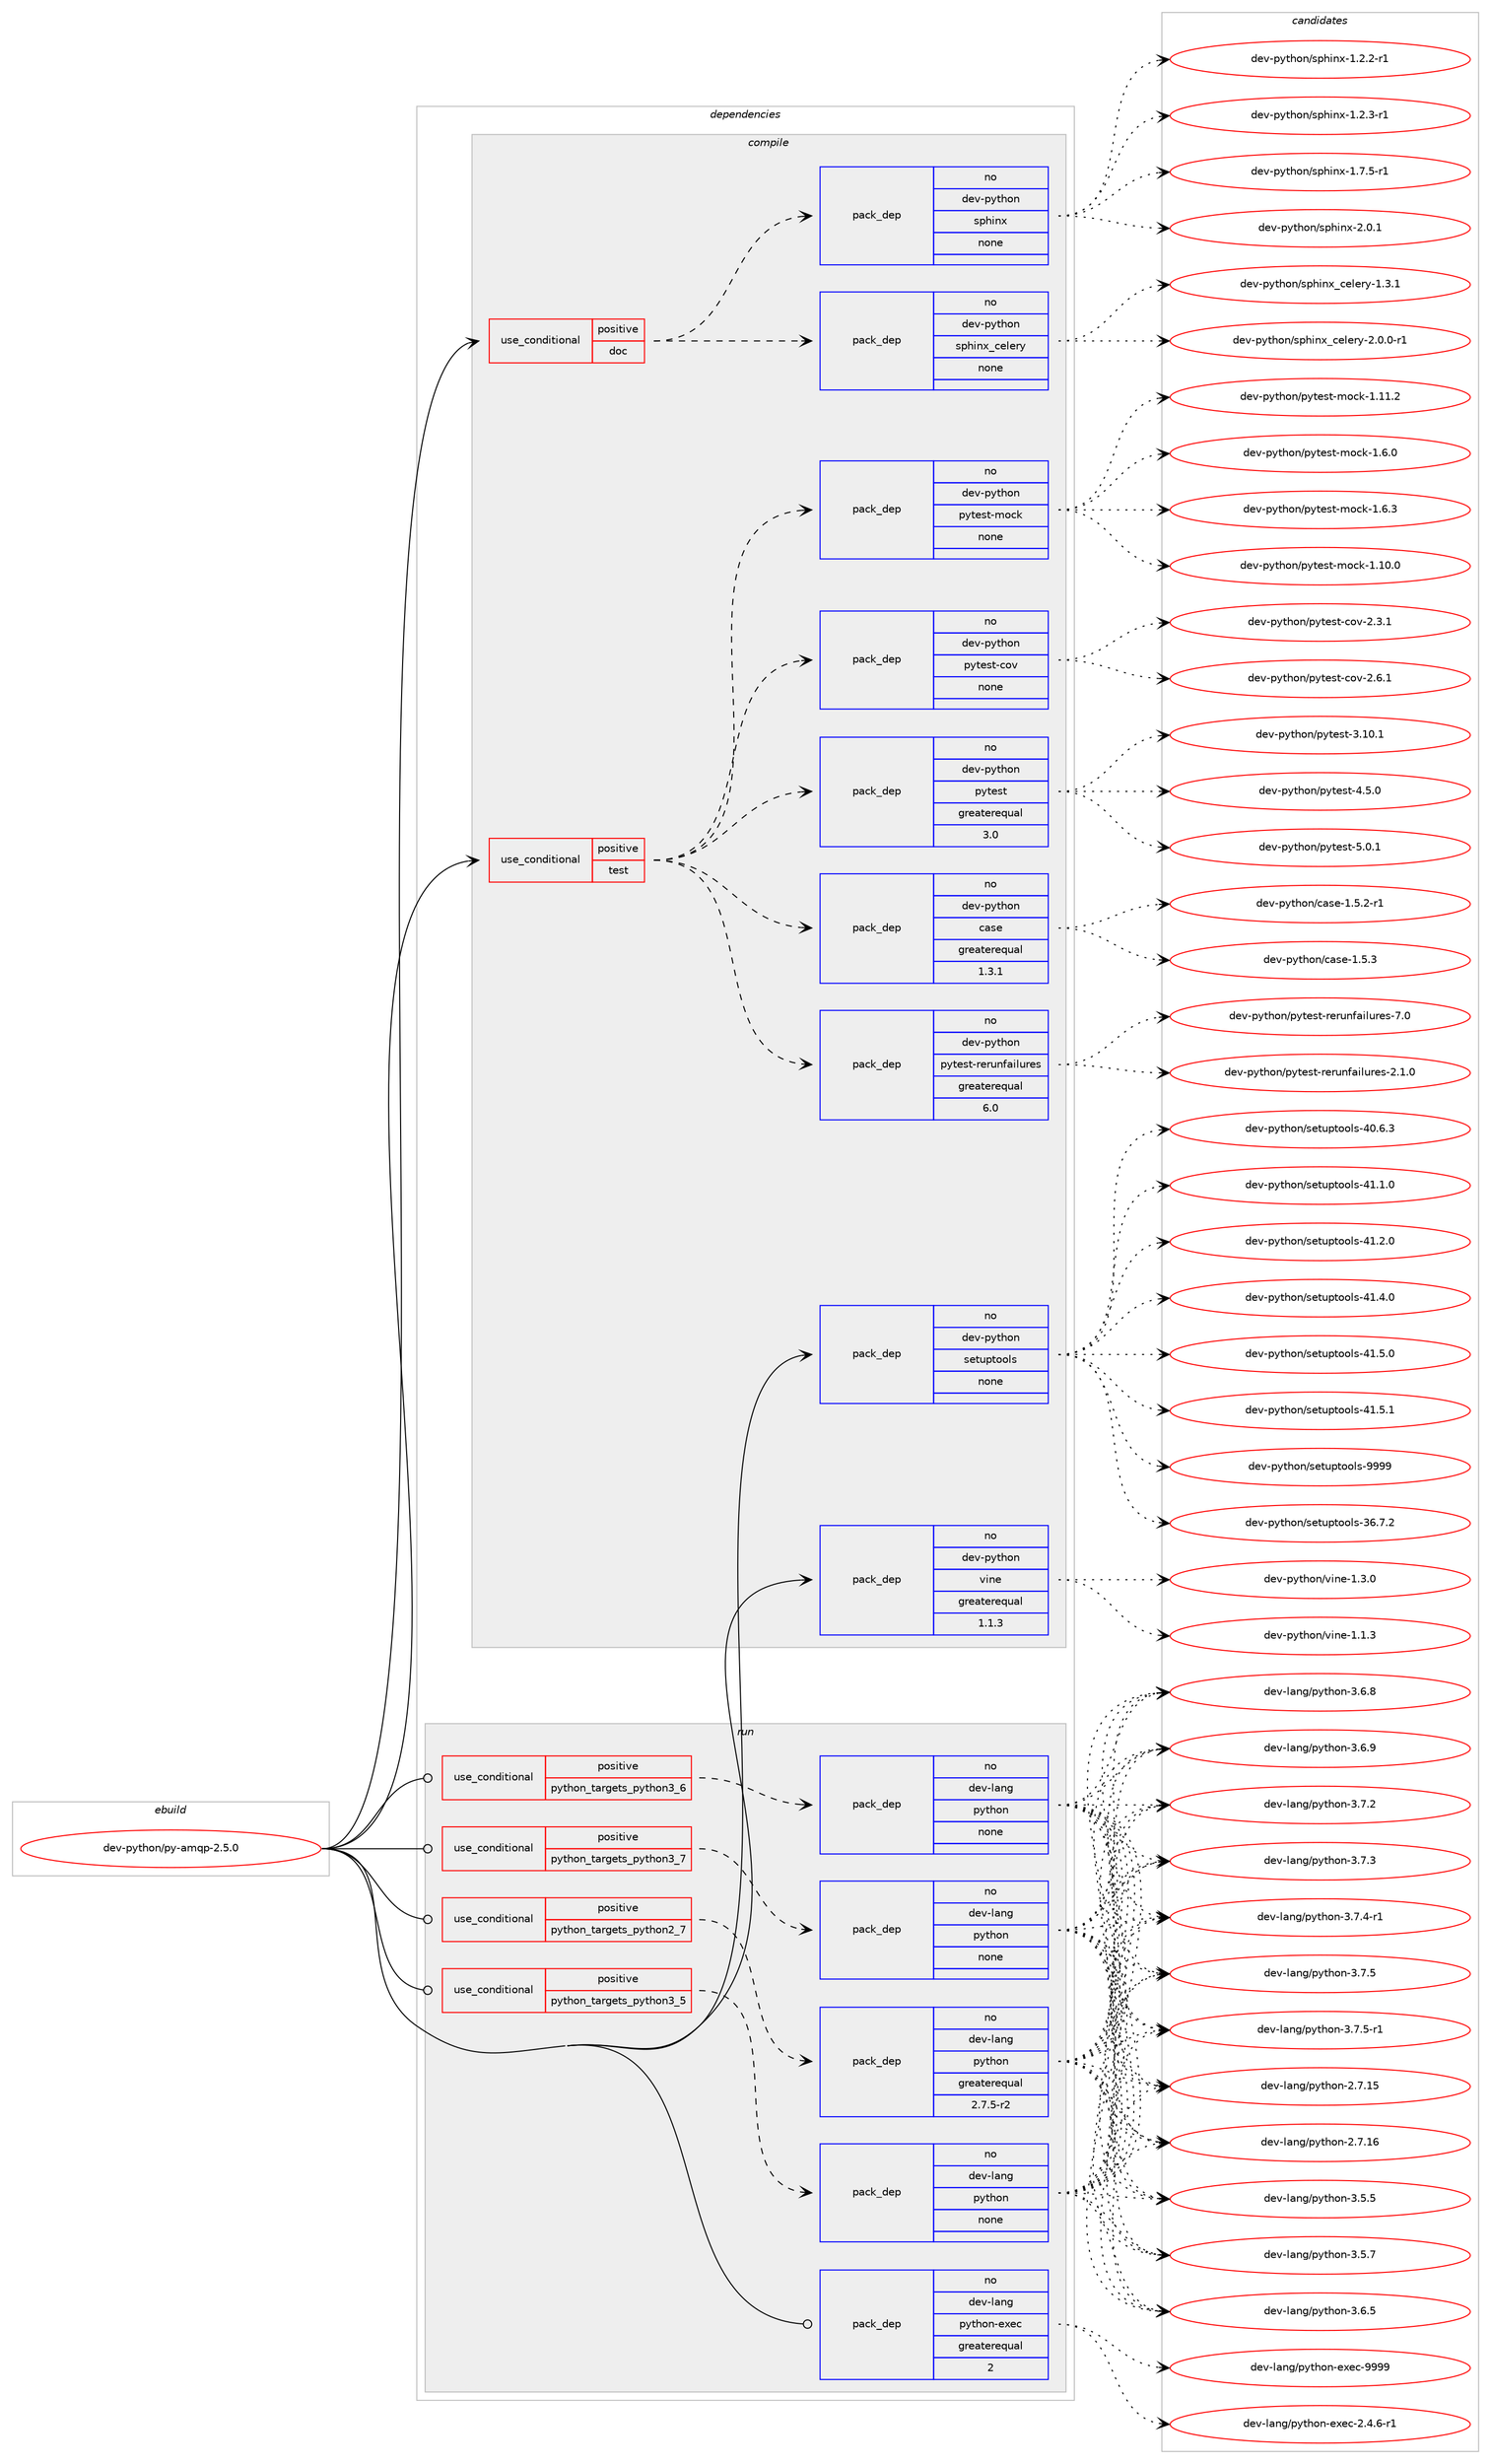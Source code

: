 digraph prolog {

# *************
# Graph options
# *************

newrank=true;
concentrate=true;
compound=true;
graph [rankdir=LR,fontname=Helvetica,fontsize=10,ranksep=1.5];#, ranksep=2.5, nodesep=0.2];
edge  [arrowhead=vee];
node  [fontname=Helvetica,fontsize=10];

# **********
# The ebuild
# **********

subgraph cluster_leftcol {
color=gray;
rank=same;
label=<<i>ebuild</i>>;
id [label="dev-python/py-amqp-2.5.0", color=red, width=4, href="../dev-python/py-amqp-2.5.0.svg"];
}

# ****************
# The dependencies
# ****************

subgraph cluster_midcol {
color=gray;
label=<<i>dependencies</i>>;
subgraph cluster_compile {
fillcolor="#eeeeee";
style=filled;
label=<<i>compile</i>>;
subgraph cond145156 {
dependency623759 [label=<<TABLE BORDER="0" CELLBORDER="1" CELLSPACING="0" CELLPADDING="4"><TR><TD ROWSPAN="3" CELLPADDING="10">use_conditional</TD></TR><TR><TD>positive</TD></TR><TR><TD>doc</TD></TR></TABLE>>, shape=none, color=red];
subgraph pack466759 {
dependency623760 [label=<<TABLE BORDER="0" CELLBORDER="1" CELLSPACING="0" CELLPADDING="4" WIDTH="220"><TR><TD ROWSPAN="6" CELLPADDING="30">pack_dep</TD></TR><TR><TD WIDTH="110">no</TD></TR><TR><TD>dev-python</TD></TR><TR><TD>sphinx</TD></TR><TR><TD>none</TD></TR><TR><TD></TD></TR></TABLE>>, shape=none, color=blue];
}
dependency623759:e -> dependency623760:w [weight=20,style="dashed",arrowhead="vee"];
subgraph pack466760 {
dependency623761 [label=<<TABLE BORDER="0" CELLBORDER="1" CELLSPACING="0" CELLPADDING="4" WIDTH="220"><TR><TD ROWSPAN="6" CELLPADDING="30">pack_dep</TD></TR><TR><TD WIDTH="110">no</TD></TR><TR><TD>dev-python</TD></TR><TR><TD>sphinx_celery</TD></TR><TR><TD>none</TD></TR><TR><TD></TD></TR></TABLE>>, shape=none, color=blue];
}
dependency623759:e -> dependency623761:w [weight=20,style="dashed",arrowhead="vee"];
}
id:e -> dependency623759:w [weight=20,style="solid",arrowhead="vee"];
subgraph cond145157 {
dependency623762 [label=<<TABLE BORDER="0" CELLBORDER="1" CELLSPACING="0" CELLPADDING="4"><TR><TD ROWSPAN="3" CELLPADDING="10">use_conditional</TD></TR><TR><TD>positive</TD></TR><TR><TD>test</TD></TR></TABLE>>, shape=none, color=red];
subgraph pack466761 {
dependency623763 [label=<<TABLE BORDER="0" CELLBORDER="1" CELLSPACING="0" CELLPADDING="4" WIDTH="220"><TR><TD ROWSPAN="6" CELLPADDING="30">pack_dep</TD></TR><TR><TD WIDTH="110">no</TD></TR><TR><TD>dev-python</TD></TR><TR><TD>case</TD></TR><TR><TD>greaterequal</TD></TR><TR><TD>1.3.1</TD></TR></TABLE>>, shape=none, color=blue];
}
dependency623762:e -> dependency623763:w [weight=20,style="dashed",arrowhead="vee"];
subgraph pack466762 {
dependency623764 [label=<<TABLE BORDER="0" CELLBORDER="1" CELLSPACING="0" CELLPADDING="4" WIDTH="220"><TR><TD ROWSPAN="6" CELLPADDING="30">pack_dep</TD></TR><TR><TD WIDTH="110">no</TD></TR><TR><TD>dev-python</TD></TR><TR><TD>pytest</TD></TR><TR><TD>greaterequal</TD></TR><TR><TD>3.0</TD></TR></TABLE>>, shape=none, color=blue];
}
dependency623762:e -> dependency623764:w [weight=20,style="dashed",arrowhead="vee"];
subgraph pack466763 {
dependency623765 [label=<<TABLE BORDER="0" CELLBORDER="1" CELLSPACING="0" CELLPADDING="4" WIDTH="220"><TR><TD ROWSPAN="6" CELLPADDING="30">pack_dep</TD></TR><TR><TD WIDTH="110">no</TD></TR><TR><TD>dev-python</TD></TR><TR><TD>pytest-cov</TD></TR><TR><TD>none</TD></TR><TR><TD></TD></TR></TABLE>>, shape=none, color=blue];
}
dependency623762:e -> dependency623765:w [weight=20,style="dashed",arrowhead="vee"];
subgraph pack466764 {
dependency623766 [label=<<TABLE BORDER="0" CELLBORDER="1" CELLSPACING="0" CELLPADDING="4" WIDTH="220"><TR><TD ROWSPAN="6" CELLPADDING="30">pack_dep</TD></TR><TR><TD WIDTH="110">no</TD></TR><TR><TD>dev-python</TD></TR><TR><TD>pytest-mock</TD></TR><TR><TD>none</TD></TR><TR><TD></TD></TR></TABLE>>, shape=none, color=blue];
}
dependency623762:e -> dependency623766:w [weight=20,style="dashed",arrowhead="vee"];
subgraph pack466765 {
dependency623767 [label=<<TABLE BORDER="0" CELLBORDER="1" CELLSPACING="0" CELLPADDING="4" WIDTH="220"><TR><TD ROWSPAN="6" CELLPADDING="30">pack_dep</TD></TR><TR><TD WIDTH="110">no</TD></TR><TR><TD>dev-python</TD></TR><TR><TD>pytest-rerunfailures</TD></TR><TR><TD>greaterequal</TD></TR><TR><TD>6.0</TD></TR></TABLE>>, shape=none, color=blue];
}
dependency623762:e -> dependency623767:w [weight=20,style="dashed",arrowhead="vee"];
}
id:e -> dependency623762:w [weight=20,style="solid",arrowhead="vee"];
subgraph pack466766 {
dependency623768 [label=<<TABLE BORDER="0" CELLBORDER="1" CELLSPACING="0" CELLPADDING="4" WIDTH="220"><TR><TD ROWSPAN="6" CELLPADDING="30">pack_dep</TD></TR><TR><TD WIDTH="110">no</TD></TR><TR><TD>dev-python</TD></TR><TR><TD>setuptools</TD></TR><TR><TD>none</TD></TR><TR><TD></TD></TR></TABLE>>, shape=none, color=blue];
}
id:e -> dependency623768:w [weight=20,style="solid",arrowhead="vee"];
subgraph pack466767 {
dependency623769 [label=<<TABLE BORDER="0" CELLBORDER="1" CELLSPACING="0" CELLPADDING="4" WIDTH="220"><TR><TD ROWSPAN="6" CELLPADDING="30">pack_dep</TD></TR><TR><TD WIDTH="110">no</TD></TR><TR><TD>dev-python</TD></TR><TR><TD>vine</TD></TR><TR><TD>greaterequal</TD></TR><TR><TD>1.1.3</TD></TR></TABLE>>, shape=none, color=blue];
}
id:e -> dependency623769:w [weight=20,style="solid",arrowhead="vee"];
}
subgraph cluster_compileandrun {
fillcolor="#eeeeee";
style=filled;
label=<<i>compile and run</i>>;
}
subgraph cluster_run {
fillcolor="#eeeeee";
style=filled;
label=<<i>run</i>>;
subgraph cond145158 {
dependency623770 [label=<<TABLE BORDER="0" CELLBORDER="1" CELLSPACING="0" CELLPADDING="4"><TR><TD ROWSPAN="3" CELLPADDING="10">use_conditional</TD></TR><TR><TD>positive</TD></TR><TR><TD>python_targets_python2_7</TD></TR></TABLE>>, shape=none, color=red];
subgraph pack466768 {
dependency623771 [label=<<TABLE BORDER="0" CELLBORDER="1" CELLSPACING="0" CELLPADDING="4" WIDTH="220"><TR><TD ROWSPAN="6" CELLPADDING="30">pack_dep</TD></TR><TR><TD WIDTH="110">no</TD></TR><TR><TD>dev-lang</TD></TR><TR><TD>python</TD></TR><TR><TD>greaterequal</TD></TR><TR><TD>2.7.5-r2</TD></TR></TABLE>>, shape=none, color=blue];
}
dependency623770:e -> dependency623771:w [weight=20,style="dashed",arrowhead="vee"];
}
id:e -> dependency623770:w [weight=20,style="solid",arrowhead="odot"];
subgraph cond145159 {
dependency623772 [label=<<TABLE BORDER="0" CELLBORDER="1" CELLSPACING="0" CELLPADDING="4"><TR><TD ROWSPAN="3" CELLPADDING="10">use_conditional</TD></TR><TR><TD>positive</TD></TR><TR><TD>python_targets_python3_5</TD></TR></TABLE>>, shape=none, color=red];
subgraph pack466769 {
dependency623773 [label=<<TABLE BORDER="0" CELLBORDER="1" CELLSPACING="0" CELLPADDING="4" WIDTH="220"><TR><TD ROWSPAN="6" CELLPADDING="30">pack_dep</TD></TR><TR><TD WIDTH="110">no</TD></TR><TR><TD>dev-lang</TD></TR><TR><TD>python</TD></TR><TR><TD>none</TD></TR><TR><TD></TD></TR></TABLE>>, shape=none, color=blue];
}
dependency623772:e -> dependency623773:w [weight=20,style="dashed",arrowhead="vee"];
}
id:e -> dependency623772:w [weight=20,style="solid",arrowhead="odot"];
subgraph cond145160 {
dependency623774 [label=<<TABLE BORDER="0" CELLBORDER="1" CELLSPACING="0" CELLPADDING="4"><TR><TD ROWSPAN="3" CELLPADDING="10">use_conditional</TD></TR><TR><TD>positive</TD></TR><TR><TD>python_targets_python3_6</TD></TR></TABLE>>, shape=none, color=red];
subgraph pack466770 {
dependency623775 [label=<<TABLE BORDER="0" CELLBORDER="1" CELLSPACING="0" CELLPADDING="4" WIDTH="220"><TR><TD ROWSPAN="6" CELLPADDING="30">pack_dep</TD></TR><TR><TD WIDTH="110">no</TD></TR><TR><TD>dev-lang</TD></TR><TR><TD>python</TD></TR><TR><TD>none</TD></TR><TR><TD></TD></TR></TABLE>>, shape=none, color=blue];
}
dependency623774:e -> dependency623775:w [weight=20,style="dashed",arrowhead="vee"];
}
id:e -> dependency623774:w [weight=20,style="solid",arrowhead="odot"];
subgraph cond145161 {
dependency623776 [label=<<TABLE BORDER="0" CELLBORDER="1" CELLSPACING="0" CELLPADDING="4"><TR><TD ROWSPAN="3" CELLPADDING="10">use_conditional</TD></TR><TR><TD>positive</TD></TR><TR><TD>python_targets_python3_7</TD></TR></TABLE>>, shape=none, color=red];
subgraph pack466771 {
dependency623777 [label=<<TABLE BORDER="0" CELLBORDER="1" CELLSPACING="0" CELLPADDING="4" WIDTH="220"><TR><TD ROWSPAN="6" CELLPADDING="30">pack_dep</TD></TR><TR><TD WIDTH="110">no</TD></TR><TR><TD>dev-lang</TD></TR><TR><TD>python</TD></TR><TR><TD>none</TD></TR><TR><TD></TD></TR></TABLE>>, shape=none, color=blue];
}
dependency623776:e -> dependency623777:w [weight=20,style="dashed",arrowhead="vee"];
}
id:e -> dependency623776:w [weight=20,style="solid",arrowhead="odot"];
subgraph pack466772 {
dependency623778 [label=<<TABLE BORDER="0" CELLBORDER="1" CELLSPACING="0" CELLPADDING="4" WIDTH="220"><TR><TD ROWSPAN="6" CELLPADDING="30">pack_dep</TD></TR><TR><TD WIDTH="110">no</TD></TR><TR><TD>dev-lang</TD></TR><TR><TD>python-exec</TD></TR><TR><TD>greaterequal</TD></TR><TR><TD>2</TD></TR></TABLE>>, shape=none, color=blue];
}
id:e -> dependency623778:w [weight=20,style="solid",arrowhead="odot"];
}
}

# **************
# The candidates
# **************

subgraph cluster_choices {
rank=same;
color=gray;
label=<<i>candidates</i>>;

subgraph choice466759 {
color=black;
nodesep=1;
choice10010111845112121116104111110471151121041051101204549465046504511449 [label="dev-python/sphinx-1.2.2-r1", color=red, width=4,href="../dev-python/sphinx-1.2.2-r1.svg"];
choice10010111845112121116104111110471151121041051101204549465046514511449 [label="dev-python/sphinx-1.2.3-r1", color=red, width=4,href="../dev-python/sphinx-1.2.3-r1.svg"];
choice10010111845112121116104111110471151121041051101204549465546534511449 [label="dev-python/sphinx-1.7.5-r1", color=red, width=4,href="../dev-python/sphinx-1.7.5-r1.svg"];
choice1001011184511212111610411111047115112104105110120455046484649 [label="dev-python/sphinx-2.0.1", color=red, width=4,href="../dev-python/sphinx-2.0.1.svg"];
dependency623760:e -> choice10010111845112121116104111110471151121041051101204549465046504511449:w [style=dotted,weight="100"];
dependency623760:e -> choice10010111845112121116104111110471151121041051101204549465046514511449:w [style=dotted,weight="100"];
dependency623760:e -> choice10010111845112121116104111110471151121041051101204549465546534511449:w [style=dotted,weight="100"];
dependency623760:e -> choice1001011184511212111610411111047115112104105110120455046484649:w [style=dotted,weight="100"];
}
subgraph choice466760 {
color=black;
nodesep=1;
choice10010111845112121116104111110471151121041051101209599101108101114121454946514649 [label="dev-python/sphinx_celery-1.3.1", color=red, width=4,href="../dev-python/sphinx_celery-1.3.1.svg"];
choice100101118451121211161041111104711511210410511012095991011081011141214550464846484511449 [label="dev-python/sphinx_celery-2.0.0-r1", color=red, width=4,href="../dev-python/sphinx_celery-2.0.0-r1.svg"];
dependency623761:e -> choice10010111845112121116104111110471151121041051101209599101108101114121454946514649:w [style=dotted,weight="100"];
dependency623761:e -> choice100101118451121211161041111104711511210410511012095991011081011141214550464846484511449:w [style=dotted,weight="100"];
}
subgraph choice466761 {
color=black;
nodesep=1;
choice100101118451121211161041111104799971151014549465346504511449 [label="dev-python/case-1.5.2-r1", color=red, width=4,href="../dev-python/case-1.5.2-r1.svg"];
choice10010111845112121116104111110479997115101454946534651 [label="dev-python/case-1.5.3", color=red, width=4,href="../dev-python/case-1.5.3.svg"];
dependency623763:e -> choice100101118451121211161041111104799971151014549465346504511449:w [style=dotted,weight="100"];
dependency623763:e -> choice10010111845112121116104111110479997115101454946534651:w [style=dotted,weight="100"];
}
subgraph choice466762 {
color=black;
nodesep=1;
choice100101118451121211161041111104711212111610111511645514649484649 [label="dev-python/pytest-3.10.1", color=red, width=4,href="../dev-python/pytest-3.10.1.svg"];
choice1001011184511212111610411111047112121116101115116455246534648 [label="dev-python/pytest-4.5.0", color=red, width=4,href="../dev-python/pytest-4.5.0.svg"];
choice1001011184511212111610411111047112121116101115116455346484649 [label="dev-python/pytest-5.0.1", color=red, width=4,href="../dev-python/pytest-5.0.1.svg"];
dependency623764:e -> choice100101118451121211161041111104711212111610111511645514649484649:w [style=dotted,weight="100"];
dependency623764:e -> choice1001011184511212111610411111047112121116101115116455246534648:w [style=dotted,weight="100"];
dependency623764:e -> choice1001011184511212111610411111047112121116101115116455346484649:w [style=dotted,weight="100"];
}
subgraph choice466763 {
color=black;
nodesep=1;
choice10010111845112121116104111110471121211161011151164599111118455046514649 [label="dev-python/pytest-cov-2.3.1", color=red, width=4,href="../dev-python/pytest-cov-2.3.1.svg"];
choice10010111845112121116104111110471121211161011151164599111118455046544649 [label="dev-python/pytest-cov-2.6.1", color=red, width=4,href="../dev-python/pytest-cov-2.6.1.svg"];
dependency623765:e -> choice10010111845112121116104111110471121211161011151164599111118455046514649:w [style=dotted,weight="100"];
dependency623765:e -> choice10010111845112121116104111110471121211161011151164599111118455046544649:w [style=dotted,weight="100"];
}
subgraph choice466764 {
color=black;
nodesep=1;
choice1001011184511212111610411111047112121116101115116451091119910745494649484648 [label="dev-python/pytest-mock-1.10.0", color=red, width=4,href="../dev-python/pytest-mock-1.10.0.svg"];
choice1001011184511212111610411111047112121116101115116451091119910745494649494650 [label="dev-python/pytest-mock-1.11.2", color=red, width=4,href="../dev-python/pytest-mock-1.11.2.svg"];
choice10010111845112121116104111110471121211161011151164510911199107454946544648 [label="dev-python/pytest-mock-1.6.0", color=red, width=4,href="../dev-python/pytest-mock-1.6.0.svg"];
choice10010111845112121116104111110471121211161011151164510911199107454946544651 [label="dev-python/pytest-mock-1.6.3", color=red, width=4,href="../dev-python/pytest-mock-1.6.3.svg"];
dependency623766:e -> choice1001011184511212111610411111047112121116101115116451091119910745494649484648:w [style=dotted,weight="100"];
dependency623766:e -> choice1001011184511212111610411111047112121116101115116451091119910745494649494650:w [style=dotted,weight="100"];
dependency623766:e -> choice10010111845112121116104111110471121211161011151164510911199107454946544648:w [style=dotted,weight="100"];
dependency623766:e -> choice10010111845112121116104111110471121211161011151164510911199107454946544651:w [style=dotted,weight="100"];
}
subgraph choice466765 {
color=black;
nodesep=1;
choice10010111845112121116104111110471121211161011151164511410111411711010297105108117114101115455046494648 [label="dev-python/pytest-rerunfailures-2.1.0", color=red, width=4,href="../dev-python/pytest-rerunfailures-2.1.0.svg"];
choice1001011184511212111610411111047112121116101115116451141011141171101029710510811711410111545554648 [label="dev-python/pytest-rerunfailures-7.0", color=red, width=4,href="../dev-python/pytest-rerunfailures-7.0.svg"];
dependency623767:e -> choice10010111845112121116104111110471121211161011151164511410111411711010297105108117114101115455046494648:w [style=dotted,weight="100"];
dependency623767:e -> choice1001011184511212111610411111047112121116101115116451141011141171101029710510811711410111545554648:w [style=dotted,weight="100"];
}
subgraph choice466766 {
color=black;
nodesep=1;
choice100101118451121211161041111104711510111611711211611111110811545515446554650 [label="dev-python/setuptools-36.7.2", color=red, width=4,href="../dev-python/setuptools-36.7.2.svg"];
choice100101118451121211161041111104711510111611711211611111110811545524846544651 [label="dev-python/setuptools-40.6.3", color=red, width=4,href="../dev-python/setuptools-40.6.3.svg"];
choice100101118451121211161041111104711510111611711211611111110811545524946494648 [label="dev-python/setuptools-41.1.0", color=red, width=4,href="../dev-python/setuptools-41.1.0.svg"];
choice100101118451121211161041111104711510111611711211611111110811545524946504648 [label="dev-python/setuptools-41.2.0", color=red, width=4,href="../dev-python/setuptools-41.2.0.svg"];
choice100101118451121211161041111104711510111611711211611111110811545524946524648 [label="dev-python/setuptools-41.4.0", color=red, width=4,href="../dev-python/setuptools-41.4.0.svg"];
choice100101118451121211161041111104711510111611711211611111110811545524946534648 [label="dev-python/setuptools-41.5.0", color=red, width=4,href="../dev-python/setuptools-41.5.0.svg"];
choice100101118451121211161041111104711510111611711211611111110811545524946534649 [label="dev-python/setuptools-41.5.1", color=red, width=4,href="../dev-python/setuptools-41.5.1.svg"];
choice10010111845112121116104111110471151011161171121161111111081154557575757 [label="dev-python/setuptools-9999", color=red, width=4,href="../dev-python/setuptools-9999.svg"];
dependency623768:e -> choice100101118451121211161041111104711510111611711211611111110811545515446554650:w [style=dotted,weight="100"];
dependency623768:e -> choice100101118451121211161041111104711510111611711211611111110811545524846544651:w [style=dotted,weight="100"];
dependency623768:e -> choice100101118451121211161041111104711510111611711211611111110811545524946494648:w [style=dotted,weight="100"];
dependency623768:e -> choice100101118451121211161041111104711510111611711211611111110811545524946504648:w [style=dotted,weight="100"];
dependency623768:e -> choice100101118451121211161041111104711510111611711211611111110811545524946524648:w [style=dotted,weight="100"];
dependency623768:e -> choice100101118451121211161041111104711510111611711211611111110811545524946534648:w [style=dotted,weight="100"];
dependency623768:e -> choice100101118451121211161041111104711510111611711211611111110811545524946534649:w [style=dotted,weight="100"];
dependency623768:e -> choice10010111845112121116104111110471151011161171121161111111081154557575757:w [style=dotted,weight="100"];
}
subgraph choice466767 {
color=black;
nodesep=1;
choice1001011184511212111610411111047118105110101454946494651 [label="dev-python/vine-1.1.3", color=red, width=4,href="../dev-python/vine-1.1.3.svg"];
choice1001011184511212111610411111047118105110101454946514648 [label="dev-python/vine-1.3.0", color=red, width=4,href="../dev-python/vine-1.3.0.svg"];
dependency623769:e -> choice1001011184511212111610411111047118105110101454946494651:w [style=dotted,weight="100"];
dependency623769:e -> choice1001011184511212111610411111047118105110101454946514648:w [style=dotted,weight="100"];
}
subgraph choice466768 {
color=black;
nodesep=1;
choice10010111845108971101034711212111610411111045504655464953 [label="dev-lang/python-2.7.15", color=red, width=4,href="../dev-lang/python-2.7.15.svg"];
choice10010111845108971101034711212111610411111045504655464954 [label="dev-lang/python-2.7.16", color=red, width=4,href="../dev-lang/python-2.7.16.svg"];
choice100101118451089711010347112121116104111110455146534653 [label="dev-lang/python-3.5.5", color=red, width=4,href="../dev-lang/python-3.5.5.svg"];
choice100101118451089711010347112121116104111110455146534655 [label="dev-lang/python-3.5.7", color=red, width=4,href="../dev-lang/python-3.5.7.svg"];
choice100101118451089711010347112121116104111110455146544653 [label="dev-lang/python-3.6.5", color=red, width=4,href="../dev-lang/python-3.6.5.svg"];
choice100101118451089711010347112121116104111110455146544656 [label="dev-lang/python-3.6.8", color=red, width=4,href="../dev-lang/python-3.6.8.svg"];
choice100101118451089711010347112121116104111110455146544657 [label="dev-lang/python-3.6.9", color=red, width=4,href="../dev-lang/python-3.6.9.svg"];
choice100101118451089711010347112121116104111110455146554650 [label="dev-lang/python-3.7.2", color=red, width=4,href="../dev-lang/python-3.7.2.svg"];
choice100101118451089711010347112121116104111110455146554651 [label="dev-lang/python-3.7.3", color=red, width=4,href="../dev-lang/python-3.7.3.svg"];
choice1001011184510897110103471121211161041111104551465546524511449 [label="dev-lang/python-3.7.4-r1", color=red, width=4,href="../dev-lang/python-3.7.4-r1.svg"];
choice100101118451089711010347112121116104111110455146554653 [label="dev-lang/python-3.7.5", color=red, width=4,href="../dev-lang/python-3.7.5.svg"];
choice1001011184510897110103471121211161041111104551465546534511449 [label="dev-lang/python-3.7.5-r1", color=red, width=4,href="../dev-lang/python-3.7.5-r1.svg"];
dependency623771:e -> choice10010111845108971101034711212111610411111045504655464953:w [style=dotted,weight="100"];
dependency623771:e -> choice10010111845108971101034711212111610411111045504655464954:w [style=dotted,weight="100"];
dependency623771:e -> choice100101118451089711010347112121116104111110455146534653:w [style=dotted,weight="100"];
dependency623771:e -> choice100101118451089711010347112121116104111110455146534655:w [style=dotted,weight="100"];
dependency623771:e -> choice100101118451089711010347112121116104111110455146544653:w [style=dotted,weight="100"];
dependency623771:e -> choice100101118451089711010347112121116104111110455146544656:w [style=dotted,weight="100"];
dependency623771:e -> choice100101118451089711010347112121116104111110455146544657:w [style=dotted,weight="100"];
dependency623771:e -> choice100101118451089711010347112121116104111110455146554650:w [style=dotted,weight="100"];
dependency623771:e -> choice100101118451089711010347112121116104111110455146554651:w [style=dotted,weight="100"];
dependency623771:e -> choice1001011184510897110103471121211161041111104551465546524511449:w [style=dotted,weight="100"];
dependency623771:e -> choice100101118451089711010347112121116104111110455146554653:w [style=dotted,weight="100"];
dependency623771:e -> choice1001011184510897110103471121211161041111104551465546534511449:w [style=dotted,weight="100"];
}
subgraph choice466769 {
color=black;
nodesep=1;
choice10010111845108971101034711212111610411111045504655464953 [label="dev-lang/python-2.7.15", color=red, width=4,href="../dev-lang/python-2.7.15.svg"];
choice10010111845108971101034711212111610411111045504655464954 [label="dev-lang/python-2.7.16", color=red, width=4,href="../dev-lang/python-2.7.16.svg"];
choice100101118451089711010347112121116104111110455146534653 [label="dev-lang/python-3.5.5", color=red, width=4,href="../dev-lang/python-3.5.5.svg"];
choice100101118451089711010347112121116104111110455146534655 [label="dev-lang/python-3.5.7", color=red, width=4,href="../dev-lang/python-3.5.7.svg"];
choice100101118451089711010347112121116104111110455146544653 [label="dev-lang/python-3.6.5", color=red, width=4,href="../dev-lang/python-3.6.5.svg"];
choice100101118451089711010347112121116104111110455146544656 [label="dev-lang/python-3.6.8", color=red, width=4,href="../dev-lang/python-3.6.8.svg"];
choice100101118451089711010347112121116104111110455146544657 [label="dev-lang/python-3.6.9", color=red, width=4,href="../dev-lang/python-3.6.9.svg"];
choice100101118451089711010347112121116104111110455146554650 [label="dev-lang/python-3.7.2", color=red, width=4,href="../dev-lang/python-3.7.2.svg"];
choice100101118451089711010347112121116104111110455146554651 [label="dev-lang/python-3.7.3", color=red, width=4,href="../dev-lang/python-3.7.3.svg"];
choice1001011184510897110103471121211161041111104551465546524511449 [label="dev-lang/python-3.7.4-r1", color=red, width=4,href="../dev-lang/python-3.7.4-r1.svg"];
choice100101118451089711010347112121116104111110455146554653 [label="dev-lang/python-3.7.5", color=red, width=4,href="../dev-lang/python-3.7.5.svg"];
choice1001011184510897110103471121211161041111104551465546534511449 [label="dev-lang/python-3.7.5-r1", color=red, width=4,href="../dev-lang/python-3.7.5-r1.svg"];
dependency623773:e -> choice10010111845108971101034711212111610411111045504655464953:w [style=dotted,weight="100"];
dependency623773:e -> choice10010111845108971101034711212111610411111045504655464954:w [style=dotted,weight="100"];
dependency623773:e -> choice100101118451089711010347112121116104111110455146534653:w [style=dotted,weight="100"];
dependency623773:e -> choice100101118451089711010347112121116104111110455146534655:w [style=dotted,weight="100"];
dependency623773:e -> choice100101118451089711010347112121116104111110455146544653:w [style=dotted,weight="100"];
dependency623773:e -> choice100101118451089711010347112121116104111110455146544656:w [style=dotted,weight="100"];
dependency623773:e -> choice100101118451089711010347112121116104111110455146544657:w [style=dotted,weight="100"];
dependency623773:e -> choice100101118451089711010347112121116104111110455146554650:w [style=dotted,weight="100"];
dependency623773:e -> choice100101118451089711010347112121116104111110455146554651:w [style=dotted,weight="100"];
dependency623773:e -> choice1001011184510897110103471121211161041111104551465546524511449:w [style=dotted,weight="100"];
dependency623773:e -> choice100101118451089711010347112121116104111110455146554653:w [style=dotted,weight="100"];
dependency623773:e -> choice1001011184510897110103471121211161041111104551465546534511449:w [style=dotted,weight="100"];
}
subgraph choice466770 {
color=black;
nodesep=1;
choice10010111845108971101034711212111610411111045504655464953 [label="dev-lang/python-2.7.15", color=red, width=4,href="../dev-lang/python-2.7.15.svg"];
choice10010111845108971101034711212111610411111045504655464954 [label="dev-lang/python-2.7.16", color=red, width=4,href="../dev-lang/python-2.7.16.svg"];
choice100101118451089711010347112121116104111110455146534653 [label="dev-lang/python-3.5.5", color=red, width=4,href="../dev-lang/python-3.5.5.svg"];
choice100101118451089711010347112121116104111110455146534655 [label="dev-lang/python-3.5.7", color=red, width=4,href="../dev-lang/python-3.5.7.svg"];
choice100101118451089711010347112121116104111110455146544653 [label="dev-lang/python-3.6.5", color=red, width=4,href="../dev-lang/python-3.6.5.svg"];
choice100101118451089711010347112121116104111110455146544656 [label="dev-lang/python-3.6.8", color=red, width=4,href="../dev-lang/python-3.6.8.svg"];
choice100101118451089711010347112121116104111110455146544657 [label="dev-lang/python-3.6.9", color=red, width=4,href="../dev-lang/python-3.6.9.svg"];
choice100101118451089711010347112121116104111110455146554650 [label="dev-lang/python-3.7.2", color=red, width=4,href="../dev-lang/python-3.7.2.svg"];
choice100101118451089711010347112121116104111110455146554651 [label="dev-lang/python-3.7.3", color=red, width=4,href="../dev-lang/python-3.7.3.svg"];
choice1001011184510897110103471121211161041111104551465546524511449 [label="dev-lang/python-3.7.4-r1", color=red, width=4,href="../dev-lang/python-3.7.4-r1.svg"];
choice100101118451089711010347112121116104111110455146554653 [label="dev-lang/python-3.7.5", color=red, width=4,href="../dev-lang/python-3.7.5.svg"];
choice1001011184510897110103471121211161041111104551465546534511449 [label="dev-lang/python-3.7.5-r1", color=red, width=4,href="../dev-lang/python-3.7.5-r1.svg"];
dependency623775:e -> choice10010111845108971101034711212111610411111045504655464953:w [style=dotted,weight="100"];
dependency623775:e -> choice10010111845108971101034711212111610411111045504655464954:w [style=dotted,weight="100"];
dependency623775:e -> choice100101118451089711010347112121116104111110455146534653:w [style=dotted,weight="100"];
dependency623775:e -> choice100101118451089711010347112121116104111110455146534655:w [style=dotted,weight="100"];
dependency623775:e -> choice100101118451089711010347112121116104111110455146544653:w [style=dotted,weight="100"];
dependency623775:e -> choice100101118451089711010347112121116104111110455146544656:w [style=dotted,weight="100"];
dependency623775:e -> choice100101118451089711010347112121116104111110455146544657:w [style=dotted,weight="100"];
dependency623775:e -> choice100101118451089711010347112121116104111110455146554650:w [style=dotted,weight="100"];
dependency623775:e -> choice100101118451089711010347112121116104111110455146554651:w [style=dotted,weight="100"];
dependency623775:e -> choice1001011184510897110103471121211161041111104551465546524511449:w [style=dotted,weight="100"];
dependency623775:e -> choice100101118451089711010347112121116104111110455146554653:w [style=dotted,weight="100"];
dependency623775:e -> choice1001011184510897110103471121211161041111104551465546534511449:w [style=dotted,weight="100"];
}
subgraph choice466771 {
color=black;
nodesep=1;
choice10010111845108971101034711212111610411111045504655464953 [label="dev-lang/python-2.7.15", color=red, width=4,href="../dev-lang/python-2.7.15.svg"];
choice10010111845108971101034711212111610411111045504655464954 [label="dev-lang/python-2.7.16", color=red, width=4,href="../dev-lang/python-2.7.16.svg"];
choice100101118451089711010347112121116104111110455146534653 [label="dev-lang/python-3.5.5", color=red, width=4,href="../dev-lang/python-3.5.5.svg"];
choice100101118451089711010347112121116104111110455146534655 [label="dev-lang/python-3.5.7", color=red, width=4,href="../dev-lang/python-3.5.7.svg"];
choice100101118451089711010347112121116104111110455146544653 [label="dev-lang/python-3.6.5", color=red, width=4,href="../dev-lang/python-3.6.5.svg"];
choice100101118451089711010347112121116104111110455146544656 [label="dev-lang/python-3.6.8", color=red, width=4,href="../dev-lang/python-3.6.8.svg"];
choice100101118451089711010347112121116104111110455146544657 [label="dev-lang/python-3.6.9", color=red, width=4,href="../dev-lang/python-3.6.9.svg"];
choice100101118451089711010347112121116104111110455146554650 [label="dev-lang/python-3.7.2", color=red, width=4,href="../dev-lang/python-3.7.2.svg"];
choice100101118451089711010347112121116104111110455146554651 [label="dev-lang/python-3.7.3", color=red, width=4,href="../dev-lang/python-3.7.3.svg"];
choice1001011184510897110103471121211161041111104551465546524511449 [label="dev-lang/python-3.7.4-r1", color=red, width=4,href="../dev-lang/python-3.7.4-r1.svg"];
choice100101118451089711010347112121116104111110455146554653 [label="dev-lang/python-3.7.5", color=red, width=4,href="../dev-lang/python-3.7.5.svg"];
choice1001011184510897110103471121211161041111104551465546534511449 [label="dev-lang/python-3.7.5-r1", color=red, width=4,href="../dev-lang/python-3.7.5-r1.svg"];
dependency623777:e -> choice10010111845108971101034711212111610411111045504655464953:w [style=dotted,weight="100"];
dependency623777:e -> choice10010111845108971101034711212111610411111045504655464954:w [style=dotted,weight="100"];
dependency623777:e -> choice100101118451089711010347112121116104111110455146534653:w [style=dotted,weight="100"];
dependency623777:e -> choice100101118451089711010347112121116104111110455146534655:w [style=dotted,weight="100"];
dependency623777:e -> choice100101118451089711010347112121116104111110455146544653:w [style=dotted,weight="100"];
dependency623777:e -> choice100101118451089711010347112121116104111110455146544656:w [style=dotted,weight="100"];
dependency623777:e -> choice100101118451089711010347112121116104111110455146544657:w [style=dotted,weight="100"];
dependency623777:e -> choice100101118451089711010347112121116104111110455146554650:w [style=dotted,weight="100"];
dependency623777:e -> choice100101118451089711010347112121116104111110455146554651:w [style=dotted,weight="100"];
dependency623777:e -> choice1001011184510897110103471121211161041111104551465546524511449:w [style=dotted,weight="100"];
dependency623777:e -> choice100101118451089711010347112121116104111110455146554653:w [style=dotted,weight="100"];
dependency623777:e -> choice1001011184510897110103471121211161041111104551465546534511449:w [style=dotted,weight="100"];
}
subgraph choice466772 {
color=black;
nodesep=1;
choice10010111845108971101034711212111610411111045101120101994550465246544511449 [label="dev-lang/python-exec-2.4.6-r1", color=red, width=4,href="../dev-lang/python-exec-2.4.6-r1.svg"];
choice10010111845108971101034711212111610411111045101120101994557575757 [label="dev-lang/python-exec-9999", color=red, width=4,href="../dev-lang/python-exec-9999.svg"];
dependency623778:e -> choice10010111845108971101034711212111610411111045101120101994550465246544511449:w [style=dotted,weight="100"];
dependency623778:e -> choice10010111845108971101034711212111610411111045101120101994557575757:w [style=dotted,weight="100"];
}
}

}

